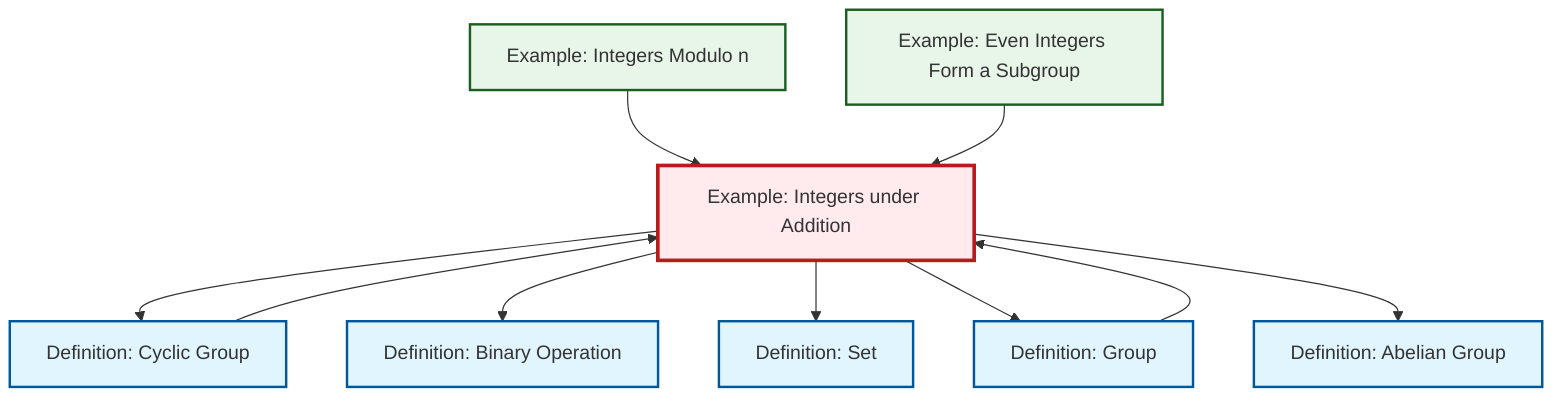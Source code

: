 graph TD
    classDef definition fill:#e1f5fe,stroke:#01579b,stroke-width:2px
    classDef theorem fill:#f3e5f5,stroke:#4a148c,stroke-width:2px
    classDef axiom fill:#fff3e0,stroke:#e65100,stroke-width:2px
    classDef example fill:#e8f5e9,stroke:#1b5e20,stroke-width:2px
    classDef current fill:#ffebee,stroke:#b71c1c,stroke-width:3px
    def-set["Definition: Set"]:::definition
    ex-quotient-integers-mod-n["Example: Integers Modulo n"]:::example
    def-binary-operation["Definition: Binary Operation"]:::definition
    def-abelian-group["Definition: Abelian Group"]:::definition
    ex-integers-addition["Example: Integers under Addition"]:::example
    ex-even-integers-subgroup["Example: Even Integers Form a Subgroup"]:::example
    def-group["Definition: Group"]:::definition
    def-cyclic-group["Definition: Cyclic Group"]:::definition
    ex-quotient-integers-mod-n --> ex-integers-addition
    ex-even-integers-subgroup --> ex-integers-addition
    ex-integers-addition --> def-cyclic-group
    ex-integers-addition --> def-binary-operation
    ex-integers-addition --> def-set
    def-group --> ex-integers-addition
    def-cyclic-group --> ex-integers-addition
    ex-integers-addition --> def-group
    ex-integers-addition --> def-abelian-group
    class ex-integers-addition current